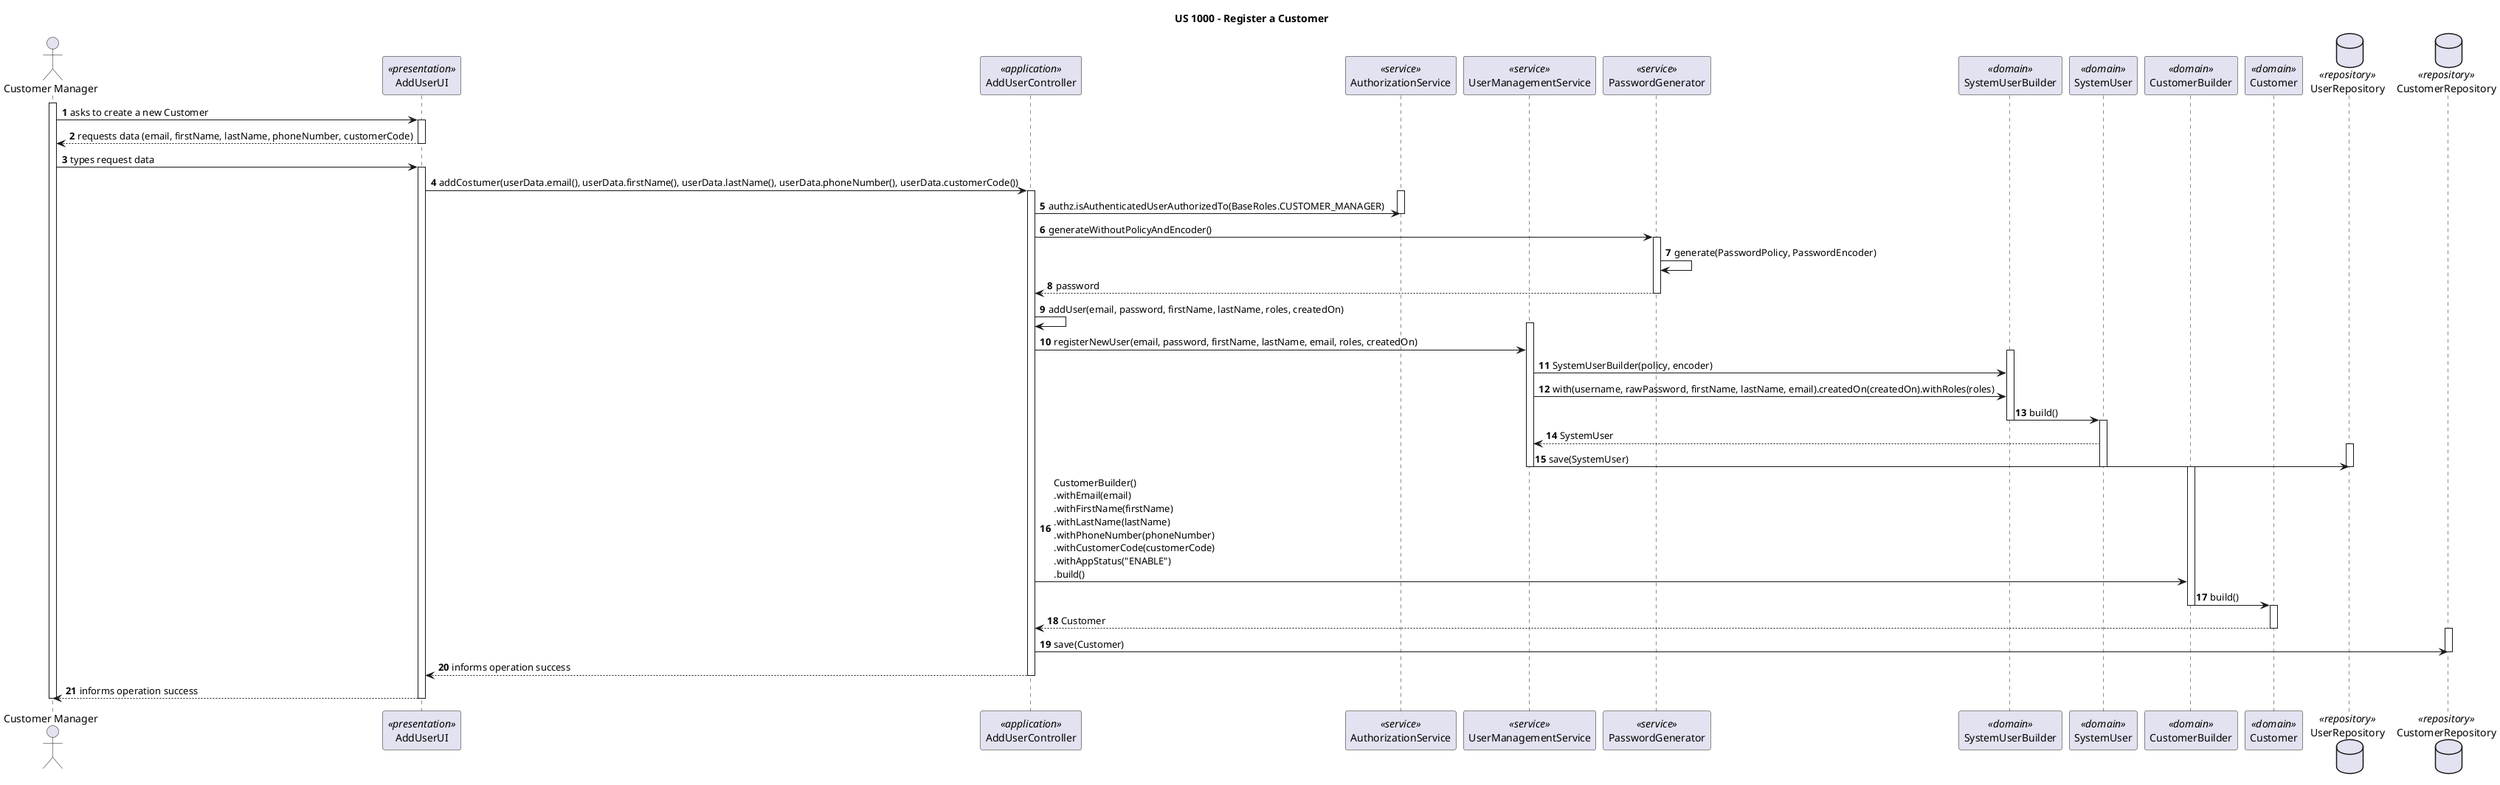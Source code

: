 @startuml US1000_SD
autonumber
title: US 1000 - Register a Customer

actor "Customer Manager" as O
participant "AddUserUI" as UI <<presentation>>
participant "AddUserController" as CTRL <<application>>
participant "AuthorizationService" as AUTH <<service>>
participant "UserManagementService" as UM <<service>>
participant "PasswordGenerator" as PG <<service>>
participant "SystemUserBuilder" as SB <<domain>>
participant "SystemUser" as SU <<domain>>
participant "CustomerBuilder" as B <<domain>>
participant "Customer" as C <<domain>>
database "UserRepository" as REPU <<repository>>
database CustomerRepository as REPC <<repository>>

activate O

O -> UI : asks to create a new Customer
activate UI

UI --> O : requests data (email, firstName, lastName, phoneNumber, customerCode)
deactivate UI

O -> UI : types request data
activate UI



UI -> CTRL : addCostumer(userData.email(), userData.firstName(), userData.lastName(), userData.phoneNumber(), userData.customerCode())
activate CTRL
activate AUTH
CTRL -> AUTH : authz.isAuthenticatedUserAuthorizedTo(BaseRoles.CUSTOMER_MANAGER)
deactivate AUTH
CTRL -> PG : generateWithoutPolicyAndEncoder()
activate PG
PG -> PG : generate(PasswordPolicy, PasswordEncoder)
PG --> CTRL : password
deactivate PG
CTRL -> CTRL : addUser(email, password, firstName, lastName, roles, createdOn)
activate UM
CTRL -> UM : registerNewUser(email, password, firstName, lastName, email, roles, createdOn)
activate SB
UM -> SB : SystemUserBuilder(policy, encoder)
UM -> SB : with(username, rawPassword, firstName, lastName, email).createdOn(createdOn).withRoles(roles)
SB -> SU : build()
deactivate SB
activate SU
SU --> UM : SystemUser
activate REPU
UM -> REPU : save(SystemUser)
deactivate REPU
deactivate
deactivate UM
activate B
CTRL -> B : CustomerBuilder()\n.withEmail(email)\n.withFirstName(firstName)\n.withLastName(lastName)\n.withPhoneNumber(phoneNumber)\n.withCustomerCode(customerCode)\n.withAppStatus("ENABLE")\n.build()
B -> C : build()
deactivate B
activate C
C --> CTRL : Customer
deactivate C
activate REPC
CTRL -> REPC : save(Customer)
deactivate REPC
CTRL --> UI : informs operation success
deactivate CTRL
UI--> O : informs operation success
deactivate UI


deactivate O

@enduml